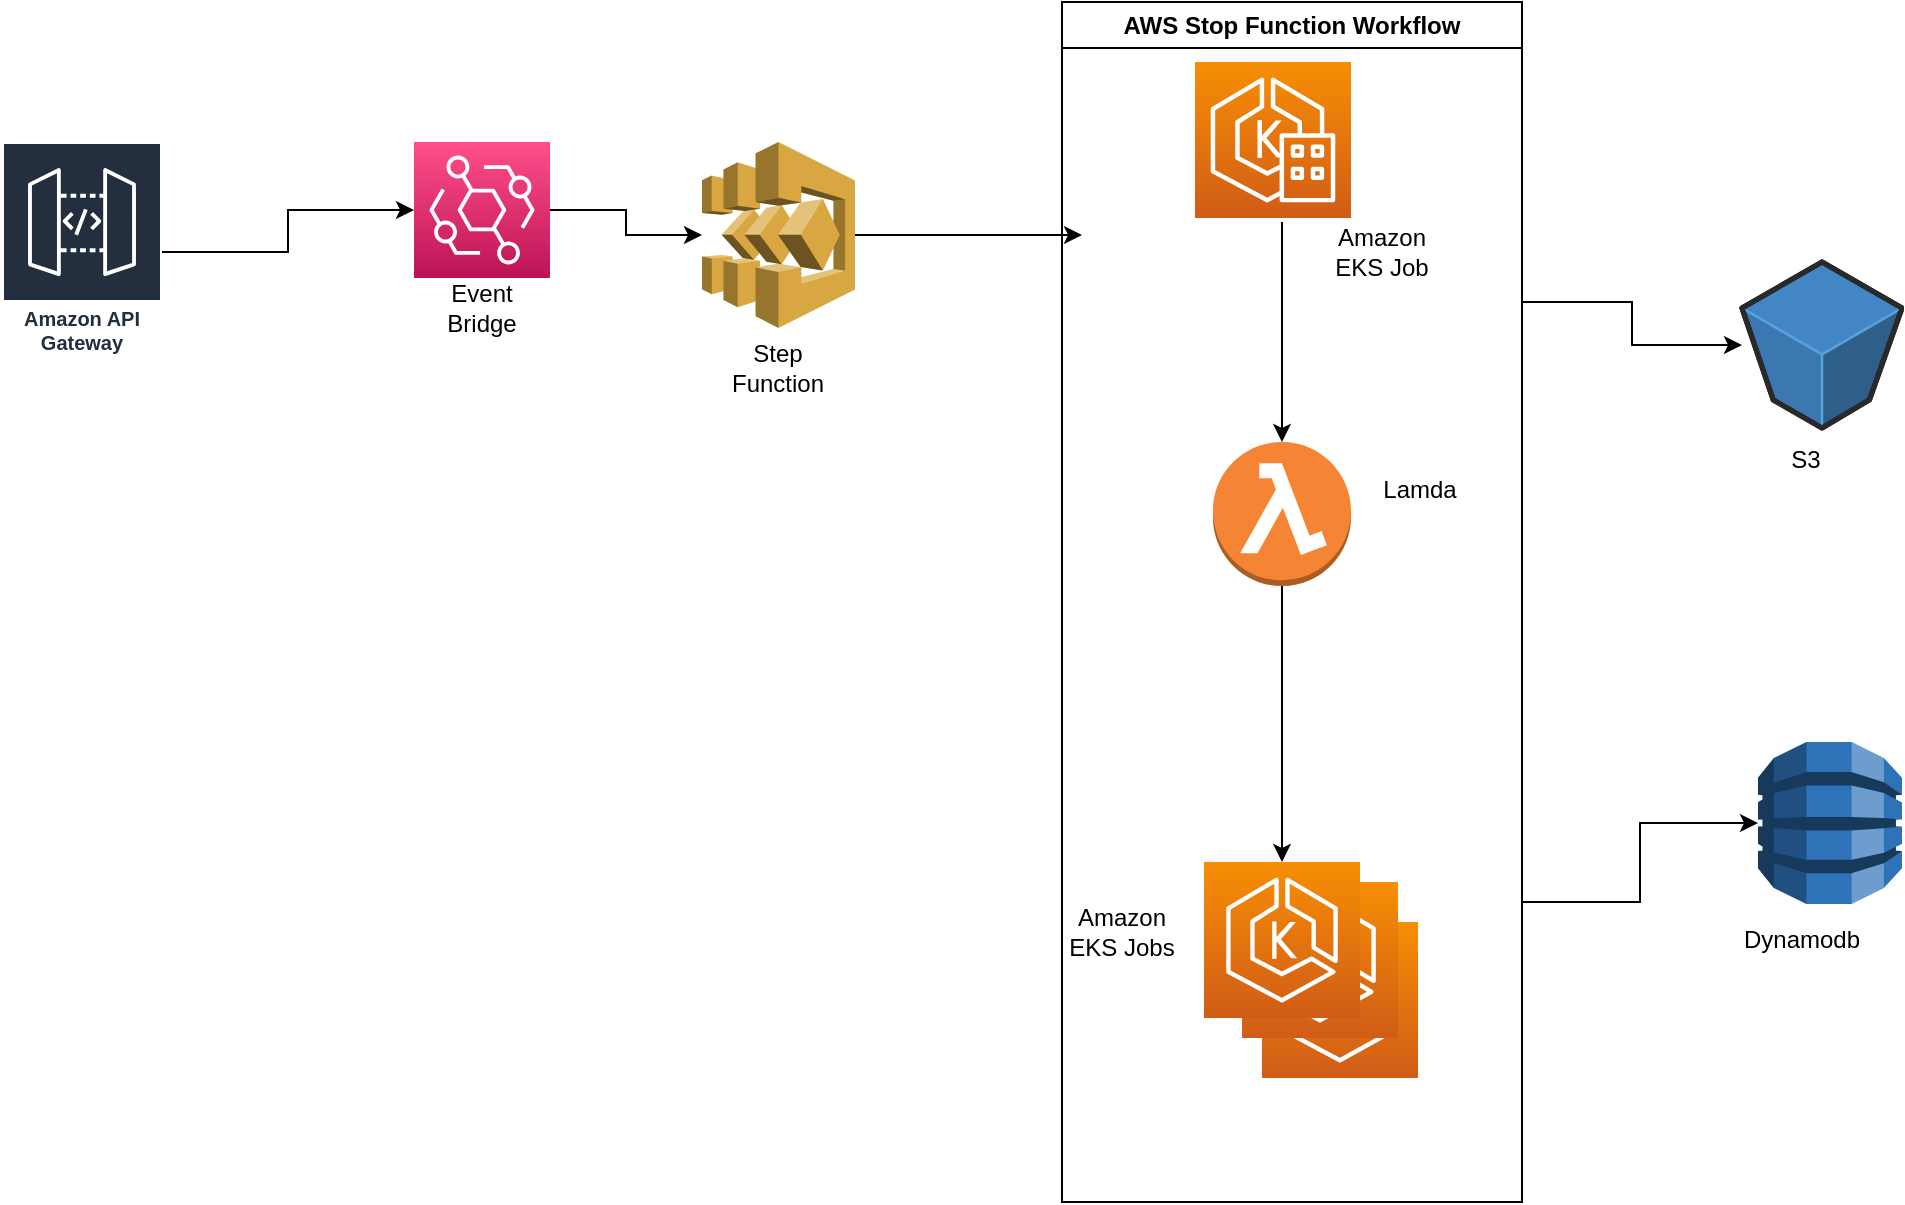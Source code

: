 <mxfile version="21.1.5" type="github">
  <diagram id="Ht1M8jgEwFfnCIfOTk4-" name="Page-1">
    <mxGraphModel dx="1120" dy="452" grid="1" gridSize="10" guides="1" tooltips="1" connect="1" arrows="1" fold="1" page="1" pageScale="1" pageWidth="1169" pageHeight="827" math="0" shadow="0">
      <root>
        <mxCell id="0" />
        <mxCell id="1" parent="0" />
        <mxCell id="0kuYp-21WhlVyF6QQ9tV-29" style="edgeStyle=orthogonalEdgeStyle;rounded=0;orthogonalLoop=1;jettySize=auto;html=1;entryX=0.5;entryY=0;entryDx=0;entryDy=0;entryPerimeter=0;" parent="1" target="0kuYp-21WhlVyF6QQ9tV-27" edge="1">
          <mxGeometry relative="1" as="geometry">
            <mxPoint x="650" y="303.5" as="sourcePoint" />
            <Array as="points">
              <mxPoint x="650" y="280" />
              <mxPoint x="650" y="280" />
            </Array>
          </mxGeometry>
        </mxCell>
        <mxCell id="0kuYp-21WhlVyF6QQ9tV-23" style="edgeStyle=orthogonalEdgeStyle;rounded=0;orthogonalLoop=1;jettySize=auto;html=1;" parent="1" source="0kuYp-21WhlVyF6QQ9tV-8" target="0kuYp-21WhlVyF6QQ9tV-18" edge="1">
          <mxGeometry relative="1" as="geometry" />
        </mxCell>
        <mxCell id="0kuYp-21WhlVyF6QQ9tV-8" value="Amazon API Gateway" style="sketch=0;outlineConnect=0;fontColor=#232F3E;gradientColor=none;strokeColor=#ffffff;fillColor=#232F3E;dashed=0;verticalLabelPosition=middle;verticalAlign=bottom;align=center;html=1;whiteSpace=wrap;fontSize=10;fontStyle=1;spacing=3;shape=mxgraph.aws4.productIcon;prIcon=mxgraph.aws4.api_gateway;" parent="1" vertex="1">
          <mxGeometry x="10" y="240" width="80" height="110" as="geometry" />
        </mxCell>
        <mxCell id="0kuYp-21WhlVyF6QQ9tV-11" value="" style="verticalLabelPosition=bottom;html=1;verticalAlign=top;strokeWidth=1;align=center;outlineConnect=0;dashed=0;outlineConnect=0;shape=mxgraph.aws3d.s3Bucket;fillColor=#4286c5;strokeColor=#57A2D8;aspect=fixed;" parent="1" vertex="1">
          <mxGeometry x="880" y="300" width="80" height="82.99" as="geometry" />
        </mxCell>
        <mxCell id="0kuYp-21WhlVyF6QQ9tV-12" value="S3" style="text;html=1;strokeColor=none;fillColor=none;align=center;verticalAlign=middle;whiteSpace=wrap;rounded=0;" parent="1" vertex="1">
          <mxGeometry x="882" y="384" width="60" height="30" as="geometry" />
        </mxCell>
        <mxCell id="0kuYp-21WhlVyF6QQ9tV-13" value="" style="outlineConnect=0;dashed=0;verticalLabelPosition=bottom;verticalAlign=top;align=center;html=1;shape=mxgraph.aws3.dynamo_db;fillColor=#2E73B8;gradientColor=none;" parent="1" vertex="1">
          <mxGeometry x="888" y="540" width="72" height="81" as="geometry" />
        </mxCell>
        <mxCell id="0kuYp-21WhlVyF6QQ9tV-14" value="Dynamodb" style="text;html=1;strokeColor=none;fillColor=none;align=center;verticalAlign=middle;whiteSpace=wrap;rounded=0;" parent="1" vertex="1">
          <mxGeometry x="880" y="624" width="60" height="30" as="geometry" />
        </mxCell>
        <mxCell id="0kuYp-21WhlVyF6QQ9tV-26" style="edgeStyle=orthogonalEdgeStyle;rounded=0;orthogonalLoop=1;jettySize=auto;html=1;" parent="1" source="0kuYp-21WhlVyF6QQ9tV-15" edge="1">
          <mxGeometry relative="1" as="geometry">
            <mxPoint x="550" y="286.5" as="targetPoint" />
          </mxGeometry>
        </mxCell>
        <mxCell id="0kuYp-21WhlVyF6QQ9tV-15" value="" style="outlineConnect=0;dashed=0;verticalLabelPosition=bottom;verticalAlign=top;align=center;html=1;shape=mxgraph.aws3.step_functions;fillColor=#D9A741;gradientColor=none;" parent="1" vertex="1">
          <mxGeometry x="360" y="240" width="76.5" height="93" as="geometry" />
        </mxCell>
        <mxCell id="0kuYp-21WhlVyF6QQ9tV-16" value="Step Function" style="text;html=1;strokeColor=none;fillColor=none;align=center;verticalAlign=middle;whiteSpace=wrap;rounded=0;" parent="1" vertex="1">
          <mxGeometry x="368.25" y="338" width="60" height="30" as="geometry" />
        </mxCell>
        <mxCell id="0kuYp-21WhlVyF6QQ9tV-25" style="edgeStyle=orthogonalEdgeStyle;rounded=0;orthogonalLoop=1;jettySize=auto;html=1;" parent="1" source="0kuYp-21WhlVyF6QQ9tV-18" target="0kuYp-21WhlVyF6QQ9tV-15" edge="1">
          <mxGeometry relative="1" as="geometry" />
        </mxCell>
        <mxCell id="0kuYp-21WhlVyF6QQ9tV-18" value="" style="sketch=0;points=[[0,0,0],[0.25,0,0],[0.5,0,0],[0.75,0,0],[1,0,0],[0,1,0],[0.25,1,0],[0.5,1,0],[0.75,1,0],[1,1,0],[0,0.25,0],[0,0.5,0],[0,0.75,0],[1,0.25,0],[1,0.5,0],[1,0.75,0]];outlineConnect=0;fontColor=#232F3E;gradientColor=#FF4F8B;gradientDirection=north;fillColor=#BC1356;strokeColor=#ffffff;dashed=0;verticalLabelPosition=bottom;verticalAlign=top;align=center;html=1;fontSize=12;fontStyle=0;aspect=fixed;shape=mxgraph.aws4.resourceIcon;resIcon=mxgraph.aws4.eventbridge;" parent="1" vertex="1">
          <mxGeometry x="216" y="240" width="68" height="68" as="geometry" />
        </mxCell>
        <mxCell id="0kuYp-21WhlVyF6QQ9tV-19" value="Event Bridge" style="text;html=1;strokeColor=none;fillColor=none;align=center;verticalAlign=middle;whiteSpace=wrap;rounded=0;" parent="1" vertex="1">
          <mxGeometry x="220" y="308" width="60" height="30" as="geometry" />
        </mxCell>
        <mxCell id="0kuYp-21WhlVyF6QQ9tV-34" value="" style="edgeStyle=orthogonalEdgeStyle;rounded=0;orthogonalLoop=1;jettySize=auto;html=1;" parent="1" source="0kuYp-21WhlVyF6QQ9tV-27" target="0kuYp-21WhlVyF6QQ9tV-33" edge="1">
          <mxGeometry relative="1" as="geometry" />
        </mxCell>
        <mxCell id="0kuYp-21WhlVyF6QQ9tV-27" value="" style="outlineConnect=0;dashed=0;verticalLabelPosition=bottom;verticalAlign=top;align=center;html=1;shape=mxgraph.aws3.lambda_function;fillColor=#F58534;gradientColor=none;" parent="1" vertex="1">
          <mxGeometry x="615.5" y="390" width="69" height="72" as="geometry" />
        </mxCell>
        <mxCell id="0kuYp-21WhlVyF6QQ9tV-30" value="" style="sketch=0;points=[[0,0,0],[0.25,0,0],[0.5,0,0],[0.75,0,0],[1,0,0],[0,1,0],[0.25,1,0],[0.5,1,0],[0.75,1,0],[1,1,0],[0,0.25,0],[0,0.5,0],[0,0.75,0],[1,0.25,0],[1,0.5,0],[1,0.75,0]];outlineConnect=0;fontColor=#232F3E;gradientColor=#F78E04;gradientDirection=north;fillColor=#D05C17;strokeColor=#ffffff;dashed=0;verticalLabelPosition=bottom;verticalAlign=top;align=center;html=1;fontSize=12;fontStyle=0;aspect=fixed;shape=mxgraph.aws4.resourceIcon;resIcon=mxgraph.aws4.eks_anywhere;" parent="1" vertex="1">
          <mxGeometry x="606.5" y="200" width="78" height="78" as="geometry" />
        </mxCell>
        <mxCell id="0kuYp-21WhlVyF6QQ9tV-31" value="" style="sketch=0;points=[[0,0,0],[0.25,0,0],[0.5,0,0],[0.75,0,0],[1,0,0],[0,1,0],[0.25,1,0],[0.5,1,0],[0.75,1,0],[1,1,0],[0,0.25,0],[0,0.5,0],[0,0.75,0],[1,0.25,0],[1,0.5,0],[1,0.75,0]];outlineConnect=0;fontColor=#232F3E;gradientColor=#F78E04;gradientDirection=north;fillColor=#D05C17;strokeColor=#ffffff;dashed=0;verticalLabelPosition=bottom;verticalAlign=top;align=center;html=1;fontSize=12;fontStyle=0;aspect=fixed;shape=mxgraph.aws4.resourceIcon;resIcon=mxgraph.aws4.eks;" parent="1" vertex="1">
          <mxGeometry x="640" y="630" width="78" height="78" as="geometry" />
        </mxCell>
        <mxCell id="0kuYp-21WhlVyF6QQ9tV-32" value="" style="sketch=0;points=[[0,0,0],[0.25,0,0],[0.5,0,0],[0.75,0,0],[1,0,0],[0,1,0],[0.25,1,0],[0.5,1,0],[0.75,1,0],[1,1,0],[0,0.25,0],[0,0.5,0],[0,0.75,0],[1,0.25,0],[1,0.5,0],[1,0.75,0]];outlineConnect=0;fontColor=#232F3E;gradientColor=#F78E04;gradientDirection=north;fillColor=#D05C17;strokeColor=#ffffff;dashed=0;verticalLabelPosition=bottom;verticalAlign=top;align=center;html=1;fontSize=12;fontStyle=0;aspect=fixed;shape=mxgraph.aws4.resourceIcon;resIcon=mxgraph.aws4.eks;" parent="1" vertex="1">
          <mxGeometry x="630" y="610" width="78" height="78" as="geometry" />
        </mxCell>
        <mxCell id="0kuYp-21WhlVyF6QQ9tV-33" value="" style="sketch=0;points=[[0,0,0],[0.25,0,0],[0.5,0,0],[0.75,0,0],[1,0,0],[0,1,0],[0.25,1,0],[0.5,1,0],[0.75,1,0],[1,1,0],[0,0.25,0],[0,0.5,0],[0,0.75,0],[1,0.25,0],[1,0.5,0],[1,0.75,0]];outlineConnect=0;fontColor=#232F3E;gradientColor=#F78E04;gradientDirection=north;fillColor=#D05C17;strokeColor=#ffffff;dashed=0;verticalLabelPosition=bottom;verticalAlign=top;align=center;html=1;fontSize=12;fontStyle=0;aspect=fixed;shape=mxgraph.aws4.resourceIcon;resIcon=mxgraph.aws4.eks;" parent="1" vertex="1">
          <mxGeometry x="611" y="600" width="78" height="78" as="geometry" />
        </mxCell>
        <mxCell id="0kuYp-21WhlVyF6QQ9tV-40" style="edgeStyle=orthogonalEdgeStyle;rounded=0;orthogonalLoop=1;jettySize=auto;html=1;exitX=1;exitY=0.25;exitDx=0;exitDy=0;" parent="1" source="0kuYp-21WhlVyF6QQ9tV-39" target="0kuYp-21WhlVyF6QQ9tV-11" edge="1">
          <mxGeometry relative="1" as="geometry" />
        </mxCell>
        <mxCell id="0kuYp-21WhlVyF6QQ9tV-41" style="edgeStyle=orthogonalEdgeStyle;rounded=0;orthogonalLoop=1;jettySize=auto;html=1;exitX=1;exitY=0.75;exitDx=0;exitDy=0;" parent="1" source="0kuYp-21WhlVyF6QQ9tV-39" target="0kuYp-21WhlVyF6QQ9tV-13" edge="1">
          <mxGeometry relative="1" as="geometry" />
        </mxCell>
        <mxCell id="0kuYp-21WhlVyF6QQ9tV-39" value="AWS Stop Function Workflow" style="swimlane;whiteSpace=wrap;html=1;" parent="1" vertex="1">
          <mxGeometry x="540" y="170" width="230" height="600" as="geometry" />
        </mxCell>
        <mxCell id="Y75IBRQEYvOl--Y9HwKI-1" value="Amazon EKS Job" style="text;html=1;strokeColor=none;fillColor=none;align=center;verticalAlign=middle;whiteSpace=wrap;rounded=0;" vertex="1" parent="0kuYp-21WhlVyF6QQ9tV-39">
          <mxGeometry x="130" y="110" width="60" height="30" as="geometry" />
        </mxCell>
        <mxCell id="Y75IBRQEYvOl--Y9HwKI-2" value="Lamda" style="text;html=1;strokeColor=none;fillColor=none;align=center;verticalAlign=middle;whiteSpace=wrap;rounded=0;" vertex="1" parent="0kuYp-21WhlVyF6QQ9tV-39">
          <mxGeometry x="149" y="229" width="60" height="30" as="geometry" />
        </mxCell>
        <mxCell id="Y75IBRQEYvOl--Y9HwKI-3" value="Amazon EKS Jobs" style="text;html=1;strokeColor=none;fillColor=none;align=center;verticalAlign=middle;whiteSpace=wrap;rounded=0;" vertex="1" parent="0kuYp-21WhlVyF6QQ9tV-39">
          <mxGeometry y="450" width="60" height="30" as="geometry" />
        </mxCell>
      </root>
    </mxGraphModel>
  </diagram>
</mxfile>

